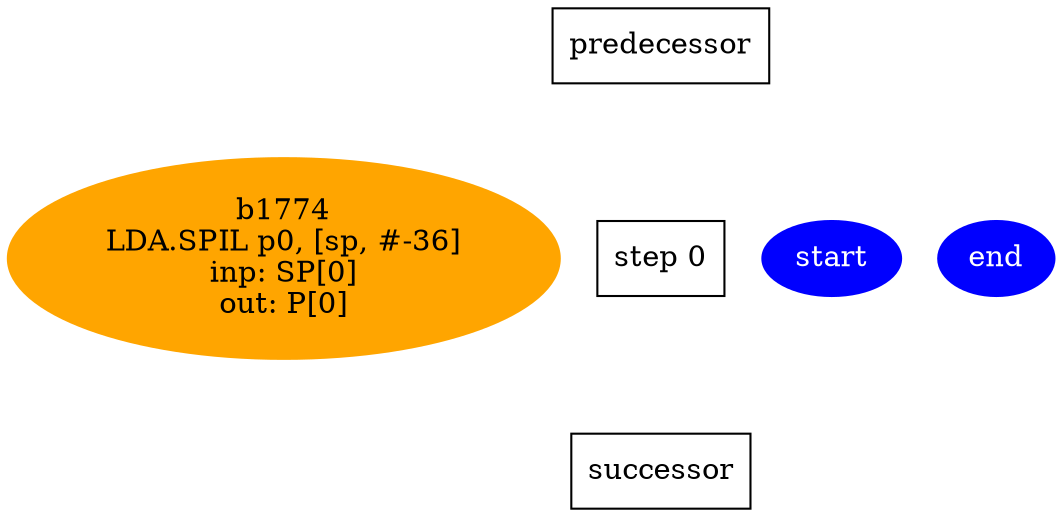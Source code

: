 digraph N {
 b1774[color=orange,fontcolor=black,style=filled,label="b1774\nLDA.SPIL p0, [sp, #-36]\ninp: SP[0]\nout: P[0]"];  {rank=same; S0;  b1774;}
 start [color=blue,fontcolor=white,style=filled,label="start"];  {rank=same; S0;  start;}
 end [color=blue,fontcolor=white,style=filled,label="end"];  {rank=same; S0;  end;}
  Sm1 [label="predecessor",shape=box];
  S0 [label="step 0",shape=box];
  Sm1 -> S0[style=invis,weight=9000];
  S1 [label="successor",shape=box];
  S0 -> S1[style=invis,weight=9000];
}
